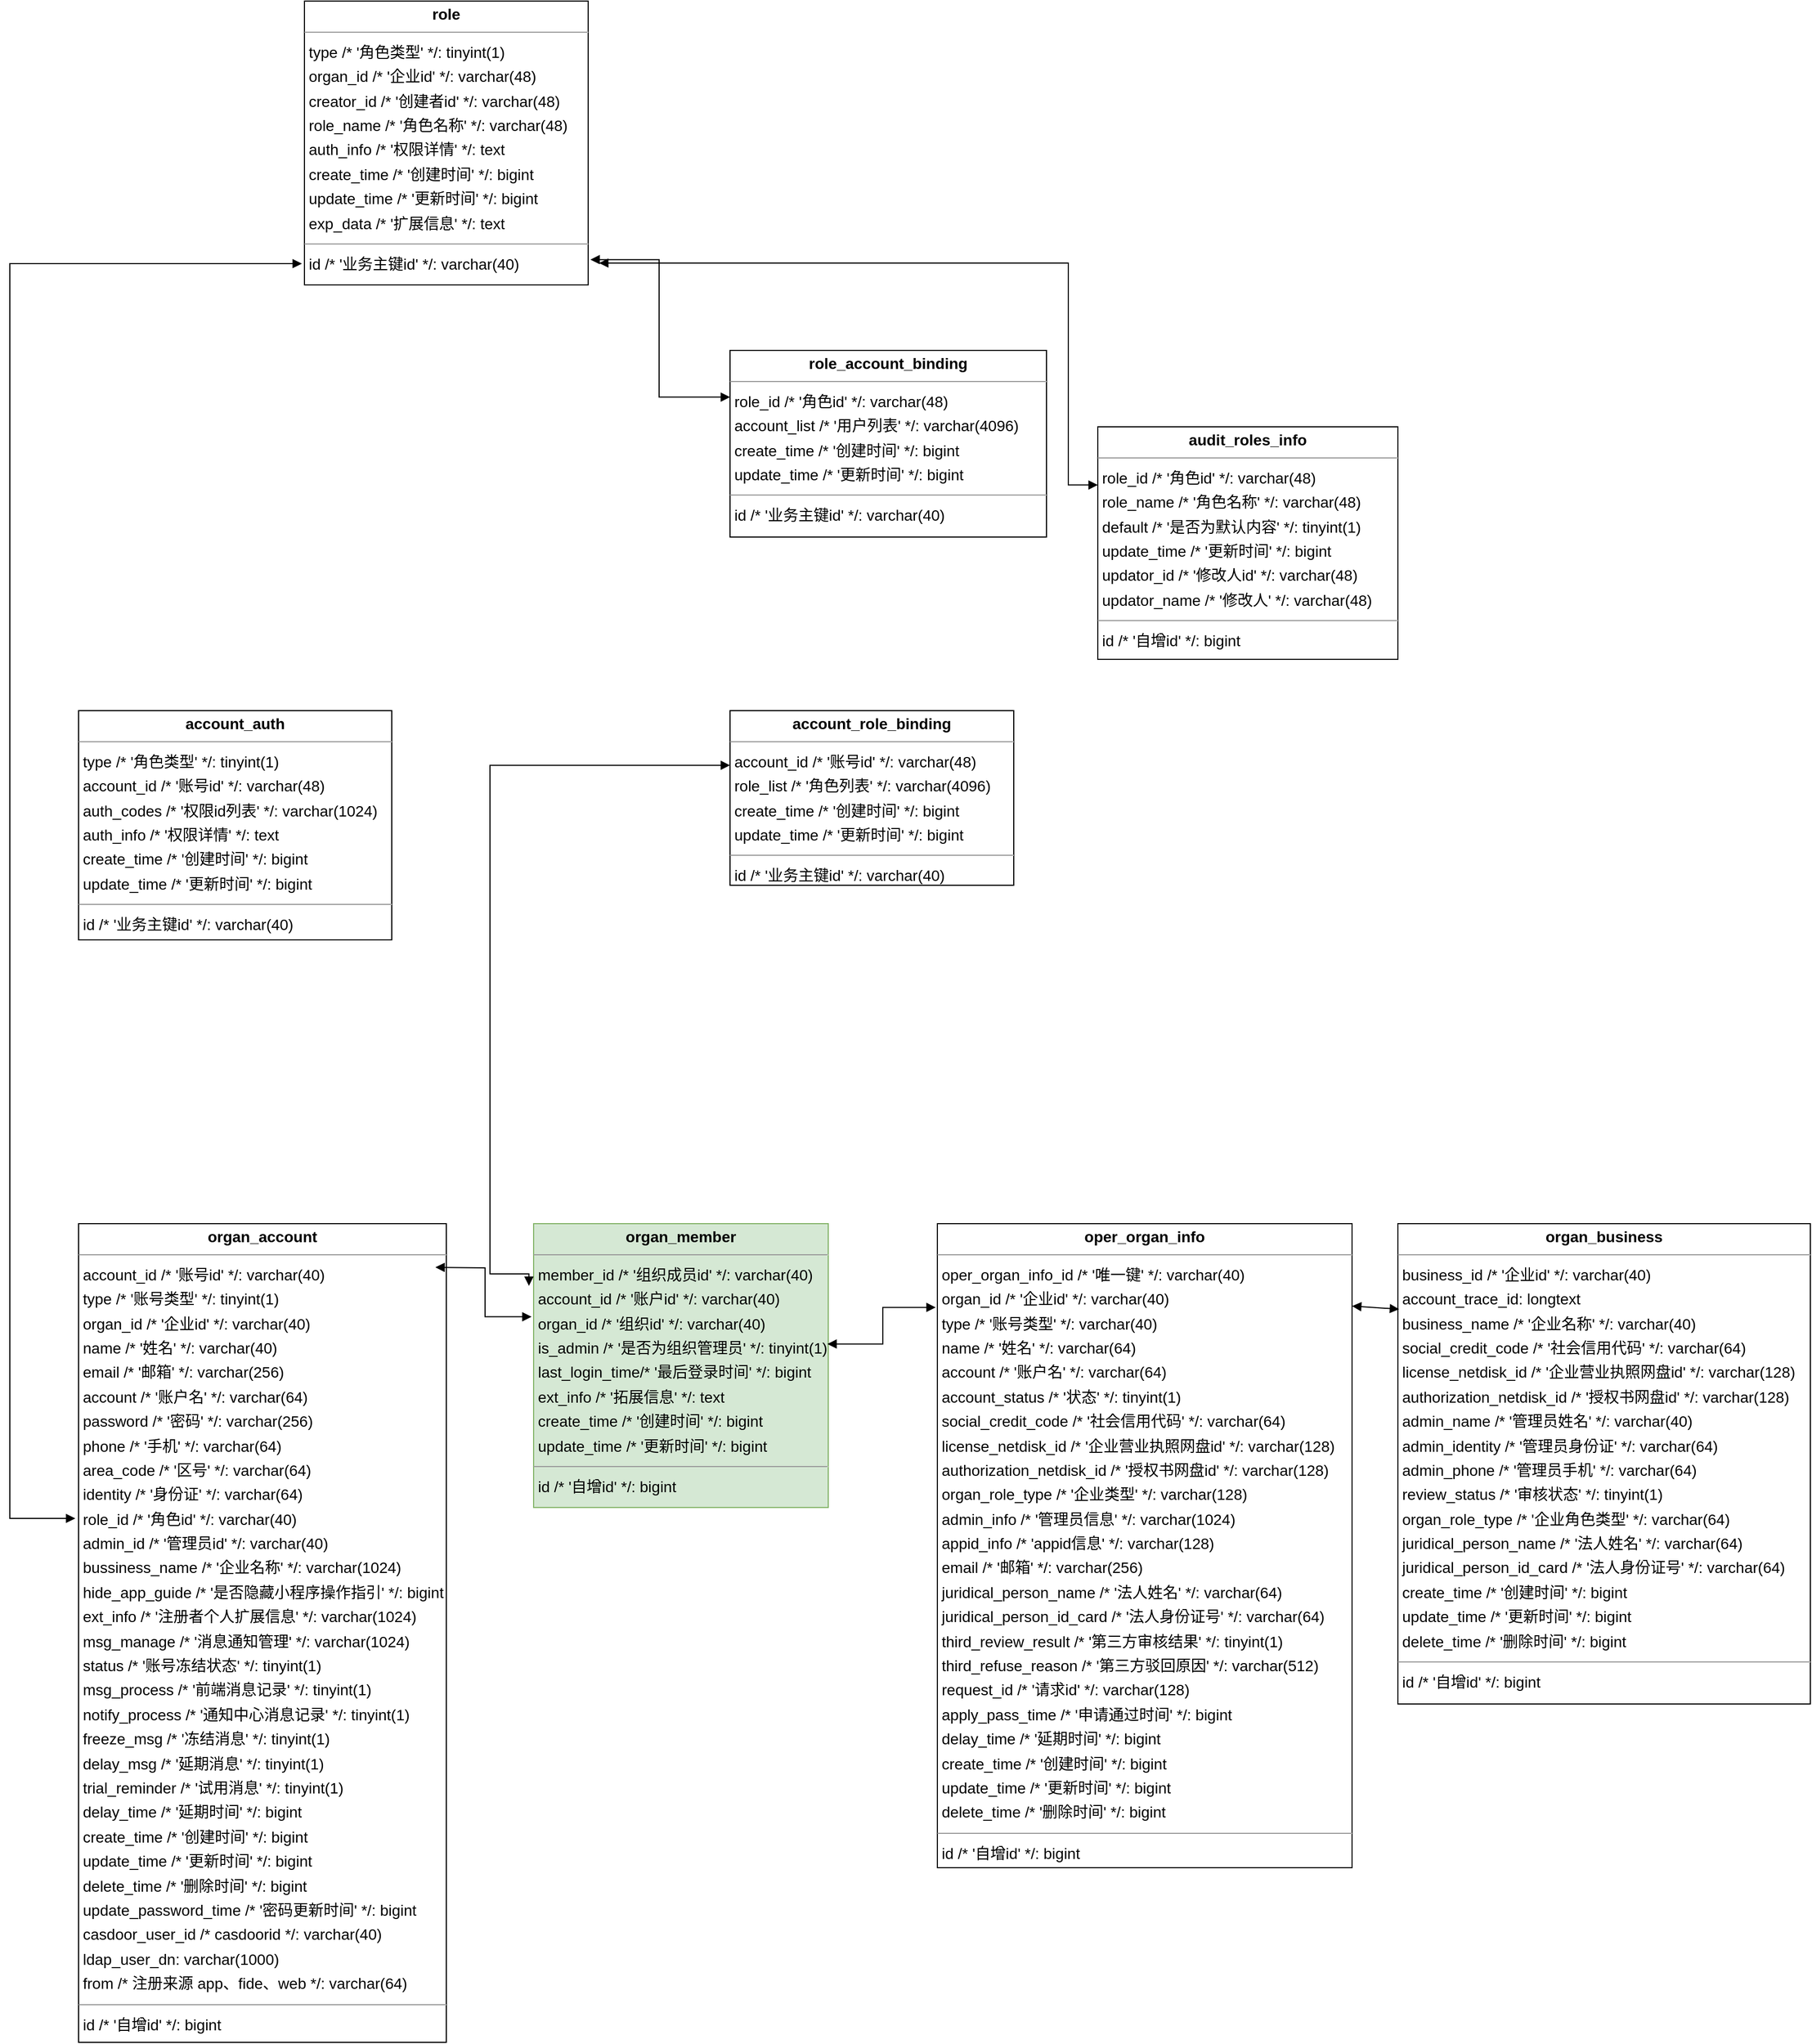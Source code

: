 <mxfile version="21.2.1" type="github">
  <diagram id="zmi8DWPMi1QMRoTP6fmU" name="Page-1">
    <mxGraphModel dx="1826" dy="975" grid="1" gridSize="10" guides="1" tooltips="1" connect="1" arrows="1" fold="1" page="0" pageScale="1" pageWidth="827" pageHeight="1169" background="none" math="0" shadow="0">
      <root>
        <mxCell id="0" />
        <mxCell id="1" parent="0" />
        <mxCell id="node3" value="&lt;p style=&quot;margin:0px;margin-top:4px;text-align:center;&quot;&gt;&lt;b&gt;account_auth&lt;/b&gt;&lt;/p&gt;&lt;hr size=&quot;1&quot;/&gt;&lt;p style=&quot;margin:0 0 0 4px;line-height:1.6;&quot;&gt; type  /* &amp;#39;角色类型&amp;#39; */: tinyint(1)&lt;br/&gt; account_id  /* &amp;#39;账号id&amp;#39; */: varchar(48)&lt;br/&gt; auth_codes  /* &amp;#39;权限id列表&amp;#39; */: varchar(1024)&lt;br/&gt; auth_info  /* &amp;#39;权限详情&amp;#39; */: text&lt;br/&gt; create_time  /* &amp;#39;创建时间&amp;#39; */: bigint&lt;br/&gt; update_time  /* &amp;#39;更新时间&amp;#39; */: bigint&lt;/p&gt;&lt;hr size=&quot;1&quot;/&gt;&lt;p style=&quot;margin:0 0 0 4px;line-height:1.6;&quot;&gt; id  /* &amp;#39;业务主键id&amp;#39; */: varchar(40)&lt;/p&gt;" style="verticalAlign=top;align=left;overflow=fill;fontSize=14;fontFamily=Helvetica;html=1;rounded=0;shadow=0;comic=0;labelBackgroundColor=none;strokeWidth=1;" parent="1" vertex="1">
          <mxGeometry x="-357" y="290" width="287" height="210" as="geometry" />
        </mxCell>
        <mxCell id="node10" value="&lt;p style=&quot;margin:0px;margin-top:4px;text-align:center;&quot;&gt;&lt;b&gt;account_role_binding&lt;/b&gt;&lt;/p&gt;&lt;hr size=&quot;1&quot;/&gt;&lt;p style=&quot;margin:0 0 0 4px;line-height:1.6;&quot;&gt; account_id  /* &amp;#39;账号id&amp;#39; */: varchar(48)&lt;br/&gt; role_list  /* &amp;#39;角色列表&amp;#39; */: varchar(4096)&lt;br/&gt; create_time  /* &amp;#39;创建时间&amp;#39; */: bigint&lt;br/&gt; update_time  /* &amp;#39;更新时间&amp;#39; */: bigint&lt;/p&gt;&lt;hr size=&quot;1&quot;/&gt;&lt;p style=&quot;margin:0 0 0 4px;line-height:1.6;&quot;&gt; id  /* &amp;#39;业务主键id&amp;#39; */: varchar(40)&lt;/p&gt;" style="verticalAlign=top;align=left;overflow=fill;fontSize=14;fontFamily=Helvetica;html=1;rounded=0;shadow=0;comic=0;labelBackgroundColor=none;strokeWidth=1;" parent="1" vertex="1">
          <mxGeometry x="240" y="290" width="260" height="160" as="geometry" />
        </mxCell>
        <mxCell id="node5" value="&lt;p style=&quot;margin:0px;margin-top:4px;text-align:center;&quot;&gt;&lt;b&gt;audit_roles_info&lt;/b&gt;&lt;/p&gt;&lt;hr size=&quot;1&quot;/&gt;&lt;p style=&quot;margin:0 0 0 4px;line-height:1.6;&quot;&gt; role_id  /* &amp;#39;角色id&amp;#39; */: varchar(48)&lt;br/&gt; role_name  /* &amp;#39;角色名称&amp;#39; */: varchar(48)&lt;br/&gt; default  /* &amp;#39;是否为默认内容&amp;#39; */: tinyint(1)&lt;br/&gt; update_time  /* &amp;#39;更新时间&amp;#39; */: bigint&lt;br/&gt; updator_id  /* &amp;#39;修改人id&amp;#39; */: varchar(48)&lt;br/&gt; updator_name  /* &amp;#39;修改人&amp;#39; */: varchar(48)&lt;/p&gt;&lt;hr size=&quot;1&quot;/&gt;&lt;p style=&quot;margin:0 0 0 4px;line-height:1.6;&quot;&gt; id  /* &amp;#39;自增id&amp;#39; */: bigint&lt;/p&gt;" style="verticalAlign=top;align=left;overflow=fill;fontSize=14;fontFamily=Helvetica;html=1;rounded=0;shadow=0;comic=0;labelBackgroundColor=none;strokeWidth=1;" parent="1" vertex="1">
          <mxGeometry x="577" y="30" width="275" height="213" as="geometry" />
        </mxCell>
        <mxCell id="node6" value="&lt;p style=&quot;margin:0px;margin-top:4px;text-align:center;&quot;&gt;&lt;b&gt;oper_organ_info&lt;/b&gt;&lt;/p&gt;&lt;hr size=&quot;1&quot;/&gt;&lt;p style=&quot;margin:0 0 0 4px;line-height:1.6;&quot;&gt; oper_organ_info_id  /* &amp;#39;唯一键&amp;#39; */: varchar(40)&lt;br/&gt; organ_id  /* &amp;#39;企业id&amp;#39; */: varchar(40)&lt;br/&gt; type  /* &amp;#39;账号类型&amp;#39; */: varchar(40)&lt;br/&gt; name  /* &amp;#39;姓名&amp;#39; */: varchar(64)&lt;br/&gt; account  /* &amp;#39;账户名&amp;#39; */: varchar(64)&lt;br/&gt; account_status  /* &amp;#39;状态&amp;#39; */: tinyint(1)&lt;br/&gt; social_credit_code  /* &amp;#39;社会信用代码&amp;#39; */: varchar(64)&lt;br/&gt; license_netdisk_id  /* &amp;#39;企业营业执照网盘id&amp;#39; */: varchar(128)&lt;br/&gt; authorization_netdisk_id  /* &amp;#39;授权书网盘id&amp;#39; */: varchar(128)&lt;br/&gt; organ_role_type  /* &amp;#39;企业类型&amp;#39; */: varchar(128)&lt;br/&gt; admin_info  /* &amp;#39;管理员信息&amp;#39; */: varchar(1024)&lt;br/&gt; appid_info  /* &amp;#39;appid信息&amp;#39; */: varchar(128)&lt;br/&gt; email  /* &amp;#39;邮箱&amp;#39; */: varchar(256)&lt;br/&gt; juridical_person_name  /* &amp;#39;法人姓名&amp;#39; */: varchar(64)&lt;br/&gt; juridical_person_id_card  /* &amp;#39;法人身份证号&amp;#39; */: varchar(64)&lt;br/&gt; third_review_result  /* &amp;#39;第三方审核结果&amp;#39; */: tinyint(1)&lt;br/&gt; third_refuse_reason  /* &amp;#39;第三方驳回原因&amp;#39; */: varchar(512)&lt;br/&gt; request_id  /* &amp;#39;请求id&amp;#39; */: varchar(128)&lt;br/&gt; apply_pass_time  /* &amp;#39;申请通过时间&amp;#39; */: bigint&lt;br/&gt; delay_time  /* &amp;#39;延期时间&amp;#39; */: bigint&lt;br/&gt; create_time  /* &amp;#39;创建时间&amp;#39; */: bigint&lt;br/&gt; update_time  /* &amp;#39;更新时间&amp;#39; */: bigint&lt;br/&gt; delete_time  /* &amp;#39;删除时间&amp;#39; */: bigint&lt;/p&gt;&lt;hr size=&quot;1&quot;/&gt;&lt;p style=&quot;margin:0 0 0 4px;line-height:1.6;&quot;&gt; id  /* &amp;#39;自增id&amp;#39; */: bigint&lt;/p&gt;" style="verticalAlign=top;align=left;overflow=fill;fontSize=14;fontFamily=Helvetica;html=1;rounded=0;shadow=0;comic=0;labelBackgroundColor=none;strokeWidth=1;" parent="1" vertex="1">
          <mxGeometry x="430" y="760" width="380" height="590" as="geometry" />
        </mxCell>
        <mxCell id="node4" value="&lt;p style=&quot;margin:0px;margin-top:4px;text-align:center;&quot;&gt;&lt;b&gt;organ_account&lt;/b&gt;&lt;/p&gt;&lt;hr size=&quot;1&quot;/&gt;&lt;p style=&quot;margin:0 0 0 4px;line-height:1.6;&quot;&gt; account_id  /* &amp;#39;账号id&amp;#39; */: varchar(40)&lt;br/&gt; type  /* &amp;#39;账号类型&amp;#39; */: tinyint(1)&lt;br/&gt; organ_id  /* &amp;#39;企业id&amp;#39; */: varchar(40)&lt;br/&gt; name  /* &amp;#39;姓名&amp;#39; */: varchar(40)&lt;br/&gt; email  /* &amp;#39;邮箱&amp;#39; */: varchar(256)&lt;br/&gt; account  /* &amp;#39;账户名&amp;#39; */: varchar(64)&lt;br/&gt; password  /* &amp;#39;密码&amp;#39; */: varchar(256)&lt;br/&gt; phone  /* &amp;#39;手机&amp;#39; */: varchar(64)&lt;br/&gt; area_code  /* &amp;#39;区号&amp;#39; */: varchar(64)&lt;br/&gt; identity  /* &amp;#39;身份证&amp;#39; */: varchar(64)&lt;br/&gt; role_id  /* &amp;#39;角色id&amp;#39; */: varchar(40)&lt;br/&gt; admin_id  /* &amp;#39;管理员id&amp;#39; */: varchar(40)&lt;br/&gt; bussiness_name  /* &amp;#39;企业名称&amp;#39; */: varchar(1024)&lt;br/&gt; hide_app_guide  /* &amp;#39;是否隐藏小程序操作指引&amp;#39; */: bigint&lt;br/&gt; ext_info  /* &amp;#39;注册者个人扩展信息&amp;#39; */: varchar(1024)&lt;br/&gt; msg_manage  /* &amp;#39;消息通知管理&amp;#39; */: varchar(1024)&lt;br/&gt; status  /* &amp;#39;账号冻结状态&amp;#39; */: tinyint(1)&lt;br/&gt; msg_process  /* &amp;#39;前端消息记录&amp;#39; */: tinyint(1)&lt;br/&gt; notify_process  /* &amp;#39;通知中心消息记录&amp;#39; */: tinyint(1)&lt;br/&gt; freeze_msg  /* &amp;#39;冻结消息&amp;#39; */: tinyint(1)&lt;br/&gt; delay_msg  /* &amp;#39;延期消息&amp;#39; */: tinyint(1)&lt;br/&gt; trial_reminder  /* &amp;#39;试用消息&amp;#39; */: tinyint(1)&lt;br/&gt; delay_time  /* &amp;#39;延期时间&amp;#39; */: bigint&lt;br/&gt; create_time  /* &amp;#39;创建时间&amp;#39; */: bigint&lt;br/&gt; update_time  /* &amp;#39;更新时间&amp;#39; */: bigint&lt;br/&gt; delete_time  /* &amp;#39;删除时间&amp;#39; */: bigint&lt;br/&gt; update_password_time  /* &amp;#39;密码更新时间&amp;#39; */: bigint&lt;br/&gt; casdoor_user_id  /* casdoorid */: varchar(40)&lt;br/&gt; ldap_user_dn: varchar(1000)&lt;br/&gt; from  /* 注册来源  app、fide、web */: varchar(64)&lt;/p&gt;&lt;hr size=&quot;1&quot;/&gt;&lt;p style=&quot;margin:0 0 0 4px;line-height:1.6;&quot;&gt; id  /* &amp;#39;自增id&amp;#39; */: bigint&lt;/p&gt;" style="verticalAlign=top;align=left;overflow=fill;fontSize=14;fontFamily=Helvetica;html=1;rounded=0;shadow=0;comic=0;labelBackgroundColor=none;strokeWidth=1;" parent="1" vertex="1">
          <mxGeometry x="-357" y="760" width="337" height="750" as="geometry" />
        </mxCell>
        <mxCell id="node8" value="&lt;p style=&quot;margin:0px;margin-top:4px;text-align:center;&quot;&gt;&lt;b&gt;organ_business&lt;/b&gt;&lt;/p&gt;&lt;hr size=&quot;1&quot;/&gt;&lt;p style=&quot;margin:0 0 0 4px;line-height:1.6;&quot;&gt; business_id  /* &amp;#39;企业id&amp;#39; */: varchar(40)&lt;br/&gt; account_trace_id: longtext&lt;br/&gt; business_name  /* &amp;#39;企业名称&amp;#39; */: varchar(40)&lt;br/&gt; social_credit_code  /* &amp;#39;社会信用代码&amp;#39; */: varchar(64)&lt;br/&gt; license_netdisk_id  /* &amp;#39;企业营业执照网盘id&amp;#39; */: varchar(128)&lt;br/&gt; authorization_netdisk_id  /* &amp;#39;授权书网盘id&amp;#39; */: varchar(128)&lt;br/&gt; admin_name  /* &amp;#39;管理员姓名&amp;#39; */: varchar(40)&lt;br/&gt; admin_identity  /* &amp;#39;管理员身份证&amp;#39; */: varchar(64)&lt;br/&gt; admin_phone  /* &amp;#39;管理员手机&amp;#39; */: varchar(64)&lt;br/&gt; review_status  /* &amp;#39;审核状态&amp;#39; */: tinyint(1)&lt;br/&gt; organ_role_type  /* &amp;#39;企业角色类型&amp;#39; */: varchar(64)&lt;br/&gt; juridical_person_name  /* &amp;#39;法人姓名&amp;#39; */: varchar(64)&lt;br/&gt; juridical_person_id_card  /* &amp;#39;法人身份证号&amp;#39; */: varchar(64)&lt;br/&gt; create_time  /* &amp;#39;创建时间&amp;#39; */: bigint&lt;br/&gt; update_time  /* &amp;#39;更新时间&amp;#39; */: bigint&lt;br/&gt; delete_time  /* &amp;#39;删除时间&amp;#39; */: bigint&lt;/p&gt;&lt;hr size=&quot;1&quot;/&gt;&lt;p style=&quot;margin:0 0 0 4px;line-height:1.6;&quot;&gt; id  /* &amp;#39;自增id&amp;#39; */: bigint&lt;/p&gt;" style="verticalAlign=top;align=left;overflow=fill;fontSize=14;fontFamily=Helvetica;html=1;rounded=0;shadow=0;comic=0;labelBackgroundColor=none;strokeWidth=1;" parent="1" vertex="1">
          <mxGeometry x="852" y="760" width="378" height="440" as="geometry" />
        </mxCell>
        <mxCell id="node7" value="&lt;p style=&quot;margin:0px;margin-top:4px;text-align:center;&quot;&gt;&lt;b&gt;organ_member&lt;/b&gt;&lt;/p&gt;&lt;hr size=&quot;1&quot;&gt;&lt;p style=&quot;margin:0 0 0 4px;line-height:1.6;&quot;&gt; member_id  /* &#39;组织成员id&#39; */: varchar(40)&lt;br&gt; account_id  /* &#39;账户id&#39; */: varchar(40)&lt;br&gt; organ_id  /* &#39;组织id&#39; */: varchar(40)&lt;br&gt;is_admin /* &#39;是否为组织管理员&#39; */: tinyint(1)&lt;br&gt;last_login_time/* &#39;最后登录时间&#39; */: bigint&amp;nbsp;&lt;/p&gt;&lt;p style=&quot;margin:0 0 0 4px;line-height:1.6;&quot;&gt; ext_info  /* &#39;拓展信息&#39; */: text&lt;br&gt; create_time  /* &#39;创建时间&#39; */: bigint&lt;br&gt; update_time  /* &#39;更新时间&#39; */: bigint&lt;/p&gt;&lt;hr size=&quot;1&quot;&gt;&lt;p style=&quot;margin:0 0 0 4px;line-height:1.6;&quot;&gt; id  /* &#39;自增id&#39; */: bigint&lt;/p&gt;" style="verticalAlign=top;align=left;overflow=fill;fontSize=14;fontFamily=Helvetica;html=1;rounded=0;shadow=0;comic=0;labelBackgroundColor=none;strokeWidth=1;fillColor=#d5e8d4;strokeColor=#82b366;" parent="1" vertex="1">
          <mxGeometry x="60" y="760" width="270" height="260" as="geometry" />
        </mxCell>
        <mxCell id="node0" value="&lt;p style=&quot;margin:0px;margin-top:4px;text-align:center;&quot;&gt;&lt;b&gt;role&lt;/b&gt;&lt;/p&gt;&lt;hr size=&quot;1&quot;/&gt;&lt;p style=&quot;margin:0 0 0 4px;line-height:1.6;&quot;&gt; type  /* &amp;#39;角色类型&amp;#39; */: tinyint(1)&lt;br/&gt; organ_id  /* &amp;#39;企业id&amp;#39; */: varchar(48)&lt;br/&gt; creator_id  /* &amp;#39;创建者id&amp;#39; */: varchar(48)&lt;br/&gt; role_name  /* &amp;#39;角色名称&amp;#39; */: varchar(48)&lt;br/&gt; auth_info  /* &amp;#39;权限详情&amp;#39; */: text&lt;br/&gt; create_time  /* &amp;#39;创建时间&amp;#39; */: bigint&lt;br/&gt; update_time  /* &amp;#39;更新时间&amp;#39; */: bigint&lt;br/&gt; exp_data  /* &amp;#39;扩展信息&amp;#39; */: text&lt;/p&gt;&lt;hr size=&quot;1&quot;/&gt;&lt;p style=&quot;margin:0 0 0 4px;line-height:1.6;&quot;&gt; id  /* &amp;#39;业务主键id&amp;#39; */: varchar(40)&lt;/p&gt;" style="verticalAlign=top;align=left;overflow=fill;fontSize=14;fontFamily=Helvetica;html=1;rounded=0;shadow=0;comic=0;labelBackgroundColor=none;strokeWidth=1;" parent="1" vertex="1">
          <mxGeometry x="-150" y="-360" width="260" height="260" as="geometry" />
        </mxCell>
        <mxCell id="node9" value="&lt;p style=&quot;margin:0px;margin-top:4px;text-align:center;&quot;&gt;&lt;b&gt;role_account_binding&lt;/b&gt;&lt;/p&gt;&lt;hr size=&quot;1&quot;/&gt;&lt;p style=&quot;margin:0 0 0 4px;line-height:1.6;&quot;&gt; role_id  /* &amp;#39;角色id&amp;#39; */: varchar(48)&lt;br/&gt; account_list  /* &amp;#39;用户列表&amp;#39; */: varchar(4096)&lt;br/&gt; create_time  /* &amp;#39;创建时间&amp;#39; */: bigint&lt;br/&gt; update_time  /* &amp;#39;更新时间&amp;#39; */: bigint&lt;/p&gt;&lt;hr size=&quot;1&quot;/&gt;&lt;p style=&quot;margin:0 0 0 4px;line-height:1.6;&quot;&gt; id  /* &amp;#39;业务主键id&amp;#39; */: varchar(40)&lt;/p&gt;" style="verticalAlign=top;align=left;overflow=fill;fontSize=14;fontFamily=Helvetica;html=1;rounded=0;shadow=0;comic=0;labelBackgroundColor=none;strokeWidth=1;" parent="1" vertex="1">
          <mxGeometry x="240" y="-40" width="290" height="171" as="geometry" />
        </mxCell>
        <mxCell id="7n5aa4kr8ttrAwYhI3hU-2" value="" style="endArrow=block;startArrow=block;endFill=1;startFill=1;html=1;rounded=0;exitX=1;exitY=0.128;exitDx=0;exitDy=0;exitPerimeter=0;entryX=0.003;entryY=0.178;entryDx=0;entryDy=0;entryPerimeter=0;" parent="1" source="node6" target="node8" edge="1">
          <mxGeometry width="160" relative="1" as="geometry">
            <mxPoint x="797" y="620" as="sourcePoint" />
            <mxPoint x="957" y="620" as="targetPoint" />
          </mxGeometry>
        </mxCell>
        <mxCell id="zGFMA_BTwQH7fB4lE2Dz-7" value="" style="endArrow=block;startArrow=block;endFill=1;startFill=1;html=1;rounded=0;exitX=0.997;exitY=0.424;exitDx=0;exitDy=0;exitPerimeter=0;edgeStyle=orthogonalEdgeStyle;entryX=-0.004;entryY=0.13;entryDx=0;entryDy=0;entryPerimeter=0;" parent="1" source="node7" target="node6" edge="1">
          <mxGeometry width="160" relative="1" as="geometry">
            <mxPoint x="240" y="650" as="sourcePoint" />
            <mxPoint x="420" y="790" as="targetPoint" />
          </mxGeometry>
        </mxCell>
        <mxCell id="zGFMA_BTwQH7fB4lE2Dz-8" value="" style="endArrow=block;startArrow=block;endFill=1;startFill=1;html=1;rounded=0;edgeStyle=orthogonalEdgeStyle;entryX=-0.007;entryY=0.328;entryDx=0;entryDy=0;entryPerimeter=0;" parent="1" target="node7" edge="1">
          <mxGeometry width="160" relative="1" as="geometry">
            <mxPoint x="-30" y="800" as="sourcePoint" />
            <mxPoint x="87" y="671" as="targetPoint" />
          </mxGeometry>
        </mxCell>
        <mxCell id="zGFMA_BTwQH7fB4lE2Dz-9" value="" style="endArrow=block;startArrow=block;endFill=1;startFill=1;html=1;rounded=0;edgeStyle=orthogonalEdgeStyle;exitX=-0.009;exitY=0.925;exitDx=0;exitDy=0;exitPerimeter=0;" parent="1" source="node0" edge="1">
          <mxGeometry width="160" relative="1" as="geometry">
            <mxPoint x="-200" y="-200" as="sourcePoint" />
            <mxPoint x="-360" y="1030" as="targetPoint" />
            <Array as="points">
              <mxPoint x="-420" y="-119" />
              <mxPoint x="-420" y="1030" />
            </Array>
          </mxGeometry>
        </mxCell>
        <mxCell id="zGFMA_BTwQH7fB4lE2Dz-15" value="" style="endArrow=block;startArrow=block;endFill=1;startFill=1;html=1;rounded=0;edgeStyle=orthogonalEdgeStyle;entryX=0;entryY=0.25;entryDx=0;entryDy=0;exitX=1.008;exitY=0.911;exitDx=0;exitDy=0;exitPerimeter=0;" parent="1" source="node0" target="node9" edge="1">
          <mxGeometry width="160" relative="1" as="geometry">
            <mxPoint x="370" y="40" as="sourcePoint" />
            <mxPoint x="458" y="68" as="targetPoint" />
          </mxGeometry>
        </mxCell>
        <mxCell id="zGFMA_BTwQH7fB4lE2Dz-16" value="" style="endArrow=block;startArrow=block;endFill=1;startFill=1;html=1;rounded=0;edgeStyle=orthogonalEdgeStyle;entryX=0;entryY=0.25;entryDx=0;entryDy=0;" parent="1" target="node5" edge="1">
          <mxGeometry width="160" relative="1" as="geometry">
            <mxPoint x="120" y="-120" as="sourcePoint" />
            <mxPoint x="598" y="-40" as="targetPoint" />
            <Array as="points">
              <mxPoint x="550" y="-120" />
              <mxPoint x="550" y="83" />
            </Array>
          </mxGeometry>
        </mxCell>
        <mxCell id="zGFMA_BTwQH7fB4lE2Dz-17" value="" style="endArrow=block;startArrow=block;endFill=1;startFill=1;html=1;rounded=0;edgeStyle=orthogonalEdgeStyle;entryX=0;entryY=0.313;entryDx=0;entryDy=0;entryPerimeter=0;exitX=-0.016;exitY=0.219;exitDx=0;exitDy=0;exitPerimeter=0;" parent="1" source="node7" target="node10" edge="1">
          <mxGeometry width="160" relative="1" as="geometry">
            <mxPoint x="80" y="540" as="sourcePoint" />
            <mxPoint x="168" y="568" as="targetPoint" />
            <Array as="points">
              <mxPoint x="20" y="806" />
              <mxPoint x="20" y="340" />
            </Array>
          </mxGeometry>
        </mxCell>
      </root>
    </mxGraphModel>
  </diagram>
</mxfile>
